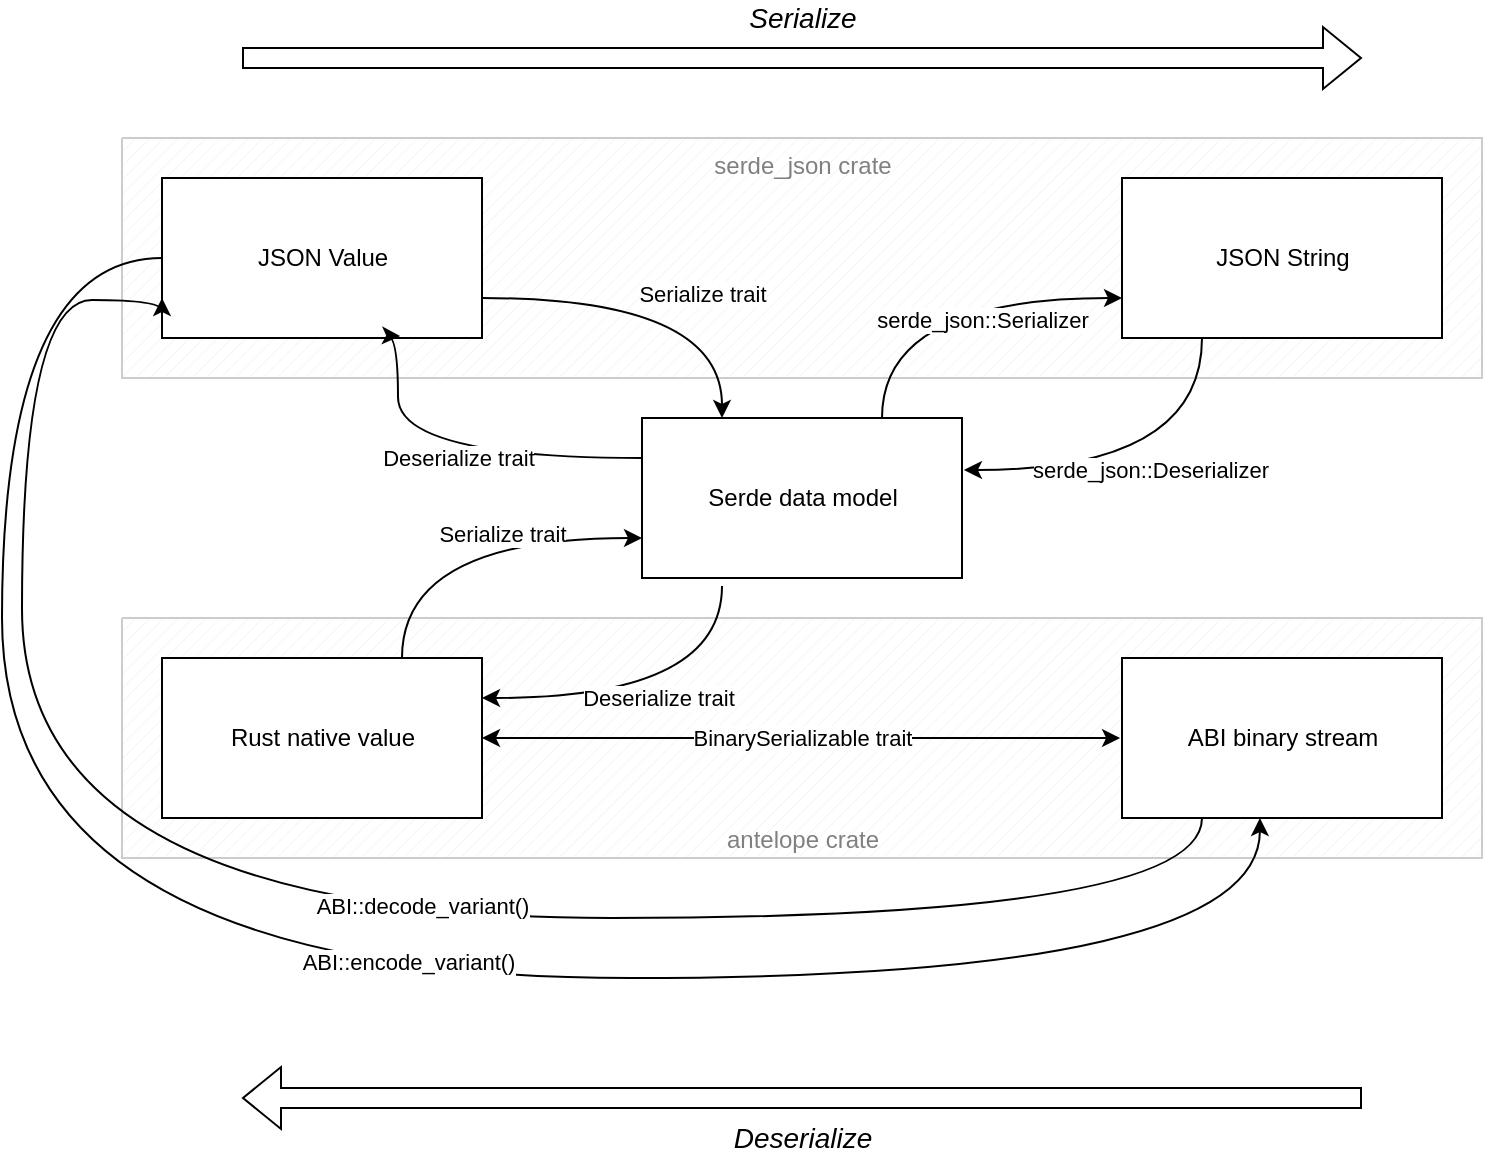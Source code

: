 <mxfile version="26.0.6">
  <diagram name="Page-1" id="UXYhOaJXUT2tCapZaOIA">
    <mxGraphModel dx="1236" dy="842" grid="1" gridSize="10" guides="1" tooltips="1" connect="1" arrows="1" fold="1" page="1" pageScale="1" pageWidth="850" pageHeight="1100" math="0" shadow="0">
      <root>
        <mxCell id="0" />
        <mxCell id="1" parent="0" />
        <mxCell id="lSlXTyUihgR4Sofdv2rn-1" value="&lt;font color=&quot;#808080&quot;&gt;serde_json crate&lt;/font&gt;" style="verticalLabelPosition=middle;verticalAlign=top;html=1;shape=mxgraph.basic.patternFillRect;fillStyle=diag;step=5;fillStrokeWidth=0.2;fillStrokeColor=#dddddd;labelPosition=center;align=center;strokeColor=#CCCCCC;" parent="1" vertex="1">
          <mxGeometry x="100" y="100" width="680" height="120" as="geometry" />
        </mxCell>
        <mxCell id="lSlXTyUihgR4Sofdv2rn-2" value="&lt;font color=&quot;#808080&quot;&gt;antelope crate&lt;/font&gt;" style="verticalLabelPosition=middle;verticalAlign=bottom;html=1;shape=mxgraph.basic.patternFillRect;fillStyle=diag;step=5;fillStrokeWidth=0.2;fillStrokeColor=#dddddd;labelPosition=center;align=center;strokeColor=#CCCCCC;" parent="1" vertex="1">
          <mxGeometry x="100" y="340" width="680" height="120" as="geometry" />
        </mxCell>
        <mxCell id="lSlXTyUihgR4Sofdv2rn-5" value="JSON Value" style="verticalLabelPosition=middle;verticalAlign=middle;html=1;shape=mxgraph.basic.rect;fillColor2=none;strokeWidth=1;size=20;indent=5;labelPosition=center;align=center;" parent="1" vertex="1">
          <mxGeometry x="120" y="120" width="160" height="80" as="geometry" />
        </mxCell>
        <mxCell id="lSlXTyUihgR4Sofdv2rn-6" value="JSON String" style="verticalLabelPosition=middle;verticalAlign=middle;html=1;shape=mxgraph.basic.rect;fillColor2=none;strokeWidth=1;size=20;indent=5;labelPosition=center;align=center;" parent="1" vertex="1">
          <mxGeometry x="600" y="120" width="160" height="80" as="geometry" />
        </mxCell>
        <mxCell id="lSlXTyUihgR4Sofdv2rn-7" value="ABI binary stream" style="verticalLabelPosition=middle;verticalAlign=middle;html=1;shape=mxgraph.basic.rect;fillColor2=none;strokeWidth=1;size=20;indent=5;labelPosition=center;align=center;" parent="1" vertex="1">
          <mxGeometry x="600" y="360" width="160" height="80" as="geometry" />
        </mxCell>
        <mxCell id="lSlXTyUihgR4Sofdv2rn-8" value="Rust native value" style="verticalLabelPosition=middle;verticalAlign=middle;html=1;shape=mxgraph.basic.rect;fillColor2=none;strokeWidth=1;size=20;indent=0;labelPosition=center;align=center;" parent="1" vertex="1">
          <mxGeometry x="120" y="360" width="160" height="80" as="geometry" />
        </mxCell>
        <mxCell id="lSlXTyUihgR4Sofdv2rn-17" value="Serde data model" style="verticalLabelPosition=middle;verticalAlign=middle;html=1;shape=mxgraph.basic.rect;fillColor2=none;strokeWidth=1;size=20;indent=5;labelPosition=center;align=center;" parent="1" vertex="1">
          <mxGeometry x="360" y="240" width="160" height="80" as="geometry" />
        </mxCell>
        <mxCell id="lSlXTyUihgR4Sofdv2rn-18" value="" style="endArrow=classic;html=1;rounded=0;exitX=0.75;exitY=0;exitDx=0;exitDy=0;exitPerimeter=0;entryX=0;entryY=0.75;entryDx=0;entryDy=0;entryPerimeter=0;edgeStyle=orthogonalEdgeStyle;elbow=vertical;curved=1;" parent="1" source="lSlXTyUihgR4Sofdv2rn-8" target="lSlXTyUihgR4Sofdv2rn-17" edge="1">
          <mxGeometry width="50" height="50" relative="1" as="geometry">
            <mxPoint x="200" y="340" as="sourcePoint" />
            <mxPoint x="350" y="280" as="targetPoint" />
          </mxGeometry>
        </mxCell>
        <mxCell id="lSlXTyUihgR4Sofdv2rn-20" value="Serialize trait" style="edgeLabel;html=1;align=center;verticalAlign=middle;resizable=0;points=[];" parent="lSlXTyUihgR4Sofdv2rn-18" vertex="1" connectable="0">
          <mxGeometry x="0.222" y="2" relative="1" as="geometry">
            <mxPoint as="offset" />
          </mxGeometry>
        </mxCell>
        <mxCell id="lSlXTyUihgR4Sofdv2rn-26" value="" style="endArrow=classic;html=1;rounded=0;exitX=0.25;exitY=1.05;exitDx=0;exitDy=0;exitPerimeter=0;entryX=1;entryY=0.25;entryDx=0;entryDy=0;entryPerimeter=0;edgeStyle=orthogonalEdgeStyle;curved=1;" parent="1" source="lSlXTyUihgR4Sofdv2rn-17" target="lSlXTyUihgR4Sofdv2rn-8" edge="1">
          <mxGeometry relative="1" as="geometry">
            <mxPoint x="370" y="390" as="sourcePoint" />
            <mxPoint x="470" y="390" as="targetPoint" />
            <Array as="points">
              <mxPoint x="400" y="380" />
            </Array>
          </mxGeometry>
        </mxCell>
        <mxCell id="lSlXTyUihgR4Sofdv2rn-27" value="Deserialize trait" style="edgeLabel;resizable=0;html=1;;align=center;verticalAlign=middle;" parent="lSlXTyUihgR4Sofdv2rn-26" connectable="0" vertex="1">
          <mxGeometry relative="1" as="geometry" />
        </mxCell>
        <mxCell id="lSlXTyUihgR4Sofdv2rn-28" value="" style="endArrow=classic;html=1;rounded=0;exitX=0.25;exitY=1;exitDx=0;exitDy=0;exitPerimeter=0;entryX=1.006;entryY=0.325;entryDx=0;entryDy=0;entryPerimeter=0;edgeStyle=orthogonalEdgeStyle;curved=1;" parent="1" source="lSlXTyUihgR4Sofdv2rn-6" target="lSlXTyUihgR4Sofdv2rn-17" edge="1">
          <mxGeometry relative="1" as="geometry">
            <mxPoint x="600" y="200" as="sourcePoint" />
            <mxPoint x="520" y="256" as="targetPoint" />
            <Array as="points">
              <mxPoint x="640" y="266" />
            </Array>
          </mxGeometry>
        </mxCell>
        <mxCell id="lSlXTyUihgR4Sofdv2rn-29" value="serde_json::Deserializer" style="edgeLabel;resizable=0;html=1;;align=center;verticalAlign=middle;" parent="lSlXTyUihgR4Sofdv2rn-28" connectable="0" vertex="1">
          <mxGeometry relative="1" as="geometry" />
        </mxCell>
        <mxCell id="lSlXTyUihgR4Sofdv2rn-30" value="" style="endArrow=classic;html=1;rounded=0;exitX=0.75;exitY=0;exitDx=0;exitDy=0;exitPerimeter=0;entryX=0;entryY=0.75;entryDx=0;entryDy=0;entryPerimeter=0;edgeStyle=orthogonalEdgeStyle;elbow=vertical;curved=1;" parent="1" source="lSlXTyUihgR4Sofdv2rn-17" target="lSlXTyUihgR4Sofdv2rn-6" edge="1">
          <mxGeometry width="50" height="50" relative="1" as="geometry">
            <mxPoint x="430" y="170" as="sourcePoint" />
            <mxPoint x="510" y="110" as="targetPoint" />
          </mxGeometry>
        </mxCell>
        <mxCell id="lSlXTyUihgR4Sofdv2rn-31" value="serde_json::Serializer" style="edgeLabel;html=1;align=center;verticalAlign=top;resizable=0;points=[];" parent="lSlXTyUihgR4Sofdv2rn-30" vertex="1" connectable="0">
          <mxGeometry x="0.222" y="2" relative="1" as="geometry">
            <mxPoint as="offset" />
          </mxGeometry>
        </mxCell>
        <mxCell id="lSlXTyUihgR4Sofdv2rn-33" value="" style="endArrow=classic;html=1;rounded=0;exitX=1;exitY=0.75;exitDx=0;exitDy=0;exitPerimeter=0;entryX=0.25;entryY=0;entryDx=0;entryDy=0;entryPerimeter=0;edgeStyle=orthogonalEdgeStyle;elbow=vertical;curved=1;" parent="1" source="lSlXTyUihgR4Sofdv2rn-5" target="lSlXTyUihgR4Sofdv2rn-17" edge="1">
          <mxGeometry width="50" height="50" relative="1" as="geometry">
            <mxPoint x="330" y="170" as="sourcePoint" />
            <mxPoint x="410" y="110" as="targetPoint" />
          </mxGeometry>
        </mxCell>
        <mxCell id="lSlXTyUihgR4Sofdv2rn-34" value="Serialize trait" style="edgeLabel;html=1;align=center;verticalAlign=middle;resizable=0;points=[];" parent="lSlXTyUihgR4Sofdv2rn-33" vertex="1" connectable="0">
          <mxGeometry x="0.222" y="2" relative="1" as="geometry">
            <mxPoint as="offset" />
          </mxGeometry>
        </mxCell>
        <mxCell id="lSlXTyUihgR4Sofdv2rn-35" value="" style="endArrow=classic;html=1;rounded=0;exitX=0;exitY=0.25;exitDx=0;exitDy=0;exitPerimeter=0;entryX=0.744;entryY=0.988;entryDx=0;entryDy=0;entryPerimeter=0;edgeStyle=orthogonalEdgeStyle;curved=1;" parent="1" source="lSlXTyUihgR4Sofdv2rn-17" target="lSlXTyUihgR4Sofdv2rn-5" edge="1">
          <mxGeometry relative="1" as="geometry">
            <mxPoint x="140" y="266" as="sourcePoint" />
            <mxPoint x="260" y="210" as="targetPoint" />
            <Array as="points">
              <mxPoint x="238" y="260" />
            </Array>
          </mxGeometry>
        </mxCell>
        <mxCell id="lSlXTyUihgR4Sofdv2rn-36" value="Deserialize trait" style="edgeLabel;resizable=0;html=1;;align=center;verticalAlign=middle;" parent="lSlXTyUihgR4Sofdv2rn-35" connectable="0" vertex="1">
          <mxGeometry relative="1" as="geometry" />
        </mxCell>
        <mxCell id="lSlXTyUihgR4Sofdv2rn-42" value="" style="endArrow=classic;html=1;rounded=0;edgeStyle=orthogonalEdgeStyle;curved=1;entryX=0;entryY=0.75;entryDx=0;entryDy=0;entryPerimeter=0;exitX=0.25;exitY=1;exitDx=0;exitDy=0;exitPerimeter=0;labelPosition=center;verticalLabelPosition=middle;align=center;verticalAlign=middle;" parent="1" source="lSlXTyUihgR4Sofdv2rn-7" target="lSlXTyUihgR4Sofdv2rn-5" edge="1">
          <mxGeometry relative="1" as="geometry">
            <mxPoint x="610" y="490" as="sourcePoint" />
            <mxPoint x="50" y="200" as="targetPoint" />
            <Array as="points">
              <mxPoint x="640" y="490" />
              <mxPoint x="50" y="490" />
              <mxPoint x="50" y="181" />
            </Array>
          </mxGeometry>
        </mxCell>
        <mxCell id="lSlXTyUihgR4Sofdv2rn-44" value="ABI::decode_variant()" style="edgeLabel;html=1;align=center;verticalAlign=middle;resizable=0;points=[];" parent="lSlXTyUihgR4Sofdv2rn-42" vertex="1" connectable="0">
          <mxGeometry x="-0.136" y="-6" relative="1" as="geometry">
            <mxPoint as="offset" />
          </mxGeometry>
        </mxCell>
        <mxCell id="lSlXTyUihgR4Sofdv2rn-45" value="" style="endArrow=classic;html=1;rounded=0;edgeStyle=orthogonalEdgeStyle;curved=1;entryX=0.431;entryY=1;entryDx=0;entryDy=0;entryPerimeter=0;exitX=0;exitY=0.5;exitDx=0;exitDy=0;exitPerimeter=0;" parent="1" source="lSlXTyUihgR4Sofdv2rn-5" target="lSlXTyUihgR4Sofdv2rn-7" edge="1">
          <mxGeometry relative="1" as="geometry">
            <mxPoint x="40" y="100" as="sourcePoint" />
            <mxPoint x="670" y="460" as="targetPoint" />
            <Array as="points">
              <mxPoint x="40" y="160" />
              <mxPoint x="40" y="520" />
              <mxPoint x="669" y="520" />
            </Array>
          </mxGeometry>
        </mxCell>
        <mxCell id="lSlXTyUihgR4Sofdv2rn-47" value="ABI::encode_variant()" style="edgeLabel;html=1;align=center;verticalAlign=middle;resizable=0;points=[];" parent="lSlXTyUihgR4Sofdv2rn-45" vertex="1" connectable="0">
          <mxGeometry x="0.119" y="8" relative="1" as="geometry">
            <mxPoint as="offset" />
          </mxGeometry>
        </mxCell>
        <mxCell id="lSlXTyUihgR4Sofdv2rn-48" value="" style="endArrow=classic;html=1;rounded=0;shape=flexArrow;" parent="1" edge="1">
          <mxGeometry relative="1" as="geometry">
            <mxPoint x="160" y="60" as="sourcePoint" />
            <mxPoint x="720" y="60" as="targetPoint" />
          </mxGeometry>
        </mxCell>
        <mxCell id="lSlXTyUihgR4Sofdv2rn-49" value="Serialize" style="edgeLabel;resizable=0;html=1;;align=center;verticalAlign=bottom;spacing=2;spacingRight=0;labelBorderColor=none;textShadow=0;fontStyle=2;fontSize=14;labelPosition=center;verticalLabelPosition=top;spacingTop=0;" parent="lSlXTyUihgR4Sofdv2rn-48" connectable="0" vertex="1">
          <mxGeometry relative="1" as="geometry">
            <mxPoint y="-10" as="offset" />
          </mxGeometry>
        </mxCell>
        <mxCell id="lSlXTyUihgR4Sofdv2rn-53" value="" style="endArrow=classic;html=1;rounded=0;shape=flexArrow;verticalAlign=bottom;" parent="1" edge="1">
          <mxGeometry relative="1" as="geometry">
            <mxPoint x="720" y="580" as="sourcePoint" />
            <mxPoint x="160" y="580" as="targetPoint" />
          </mxGeometry>
        </mxCell>
        <mxCell id="lSlXTyUihgR4Sofdv2rn-54" value="Deserialize" style="edgeLabel;resizable=0;html=1;;align=center;verticalAlign=middle;fontStyle=2;fontSize=14;" parent="lSlXTyUihgR4Sofdv2rn-53" connectable="0" vertex="1">
          <mxGeometry relative="1" as="geometry">
            <mxPoint y="20" as="offset" />
          </mxGeometry>
        </mxCell>
        <mxCell id="vid8edOxGKXZXPGDrz8c-2" value="" style="endArrow=classic;html=1;rounded=0;entryX=-0.006;entryY=0.5;entryDx=0;entryDy=0;entryPerimeter=0;exitX=1;exitY=0.5;exitDx=0;exitDy=0;exitPerimeter=0;startArrow=classic;startFill=1;" edge="1" parent="1" source="lSlXTyUihgR4Sofdv2rn-8" target="lSlXTyUihgR4Sofdv2rn-7">
          <mxGeometry relative="1" as="geometry">
            <mxPoint x="290" y="420" as="sourcePoint" />
            <mxPoint x="470" y="430" as="targetPoint" />
          </mxGeometry>
        </mxCell>
        <mxCell id="vid8edOxGKXZXPGDrz8c-3" value="BinarySerializable trait" style="edgeLabel;resizable=0;html=1;;align=center;verticalAlign=middle;" connectable="0" vertex="1" parent="vid8edOxGKXZXPGDrz8c-2">
          <mxGeometry relative="1" as="geometry" />
        </mxCell>
      </root>
    </mxGraphModel>
  </diagram>
</mxfile>
